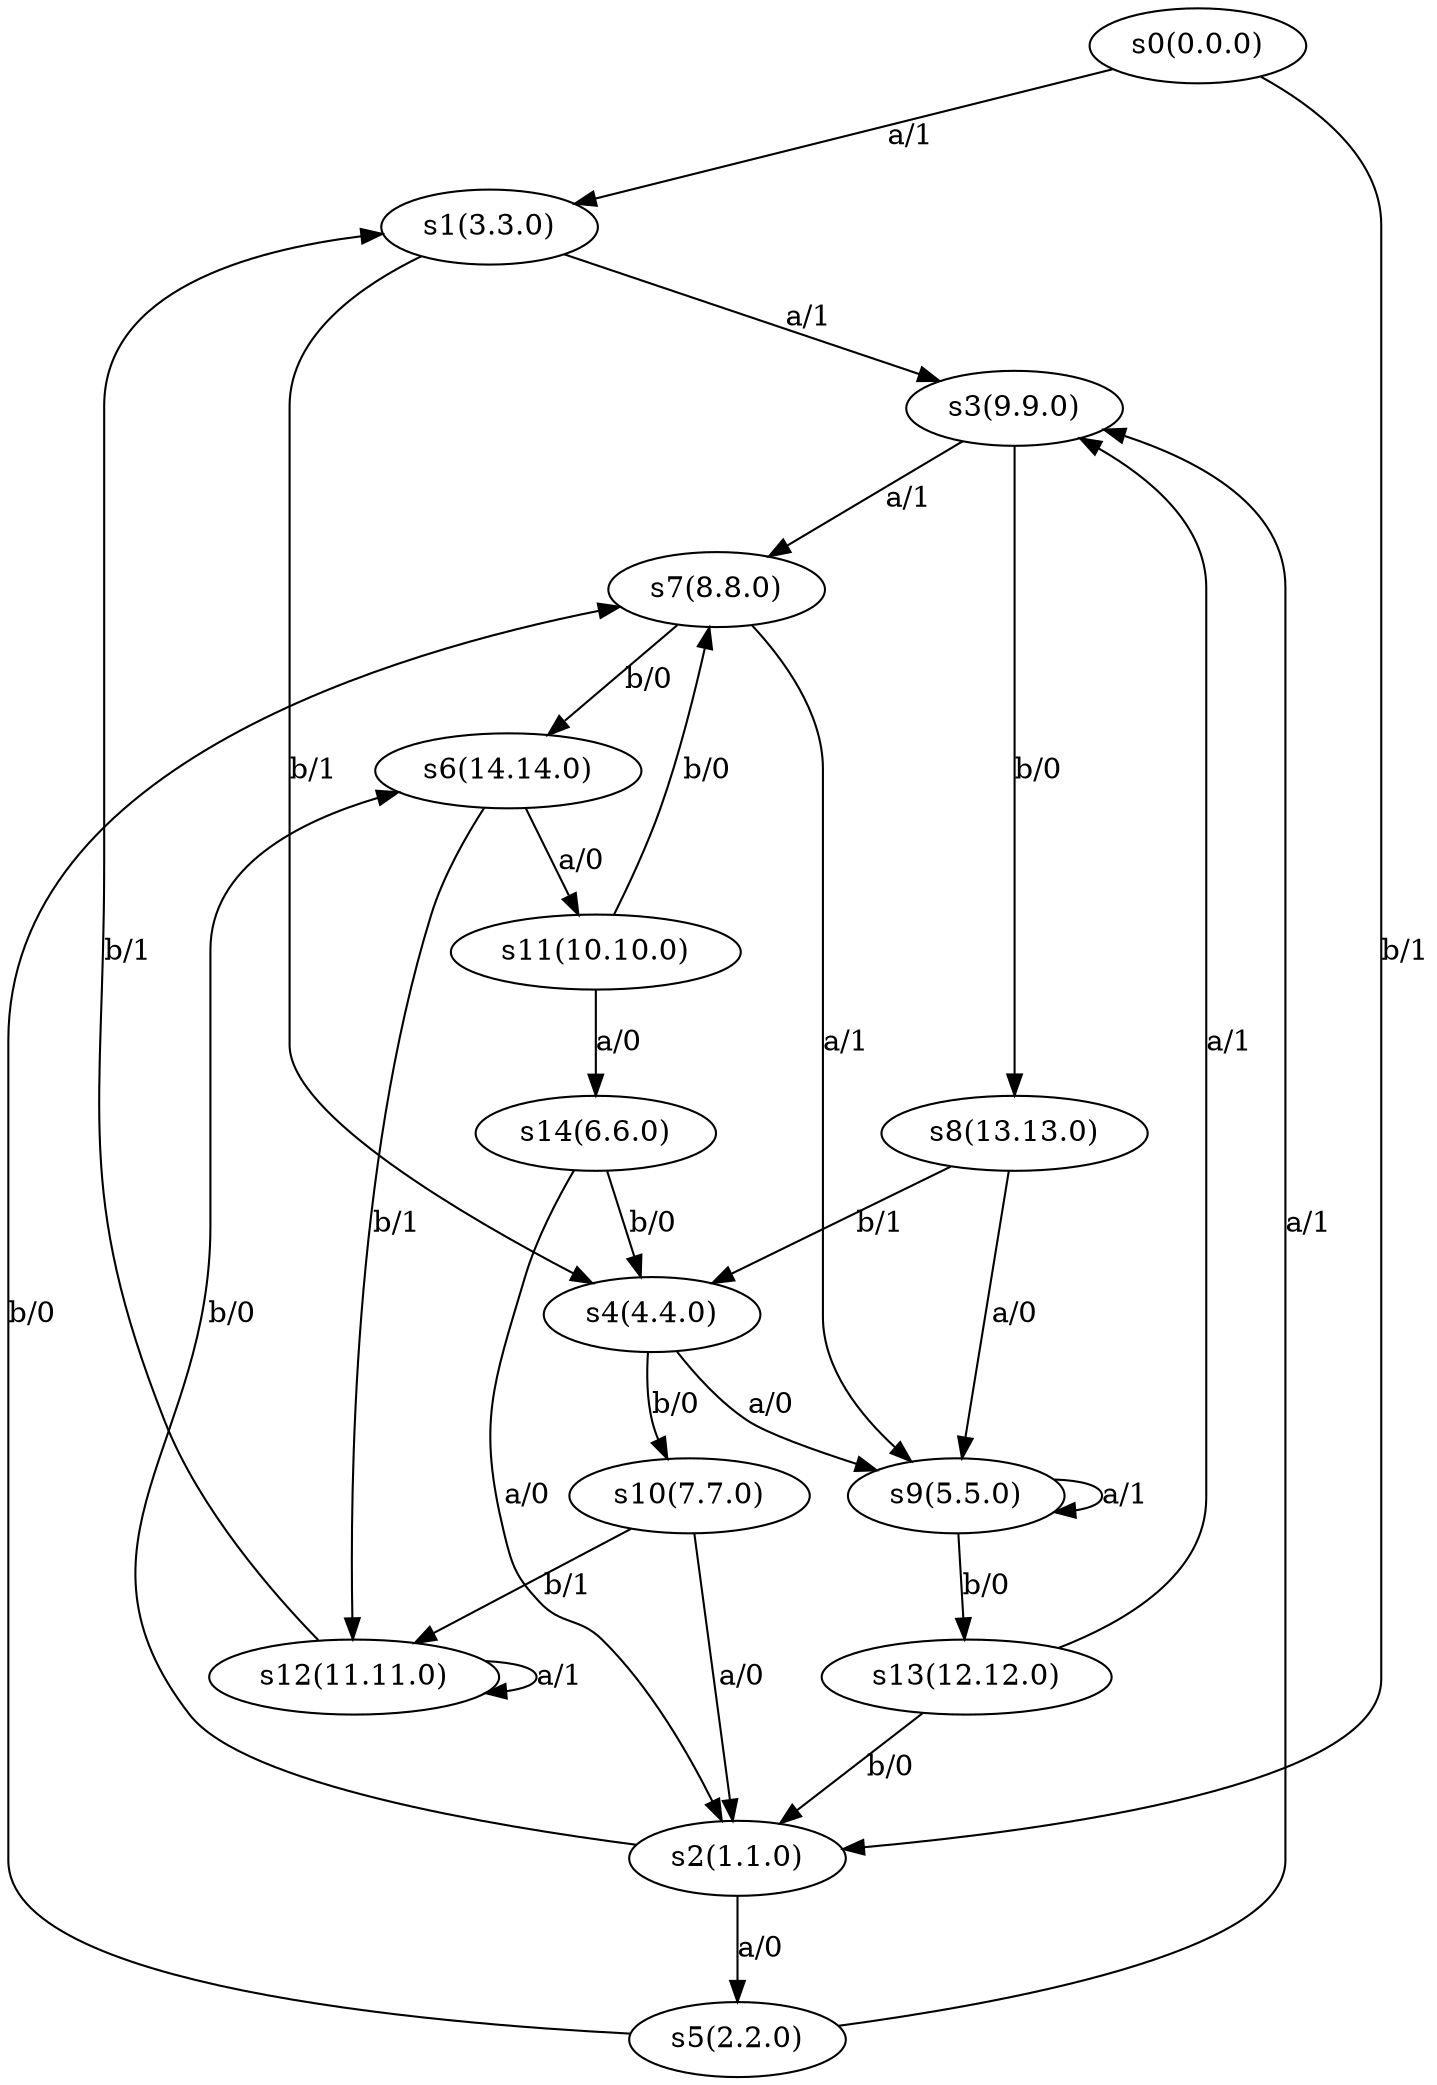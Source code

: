 digraph product {
	s0 [label="s0(0.0.0)"]
	s1 [label="s1(3.3.0)"]
	s2 [label="s2(1.1.0)"]
	s3 [label="s3(9.9.0)"]
	s4 [label="s4(4.4.0)"]
	s5 [label="s5(2.2.0)"]
	s6 [label="s6(14.14.0)"]
	s7 [label="s7(8.8.0)"]
	s8 [label="s8(13.13.0)"]
	s9 [label="s9(5.5.0)"]
	s10 [label="s10(7.7.0)"]
	s11 [label="s11(10.10.0)"]
	s12 [label="s12(11.11.0)"]
	s13 [label="s13(12.12.0)"]
	s14 [label="s14(6.6.0)"]
	s0 -> s1 [label="a/1"]
	s0 -> s2 [label="b/1"]
	s1 -> s3 [label="a/1"]
	s1 -> s4 [label="b/1"]
	s2 -> s5 [label="a/0"]
	s2 -> s6 [label="b/0"]
	s3 -> s7 [label="a/1"]
	s3 -> s8 [label="b/0"]
	s4 -> s9 [label="a/0"]
	s4 -> s10 [label="b/0"]
	s5 -> s3 [label="a/1"]
	s5 -> s7 [label="b/0"]
	s6 -> s11 [label="a/0"]
	s6 -> s12 [label="b/1"]
	s7 -> s9 [label="a/1"]
	s7 -> s6 [label="b/0"]
	s8 -> s9 [label="a/0"]
	s8 -> s4 [label="b/1"]
	s9 -> s9 [label="a/1"]
	s9 -> s13 [label="b/0"]
	s10 -> s2 [label="a/0"]
	s10 -> s12 [label="b/1"]
	s11 -> s14 [label="a/0"]
	s11 -> s7 [label="b/0"]
	s12 -> s12 [label="a/1"]
	s12 -> s1 [label="b/1"]
	s13 -> s3 [label="a/1"]
	s13 -> s2 [label="b/0"]
	s14 -> s2 [label="a/0"]
	s14 -> s4 [label="b/0"]
}
